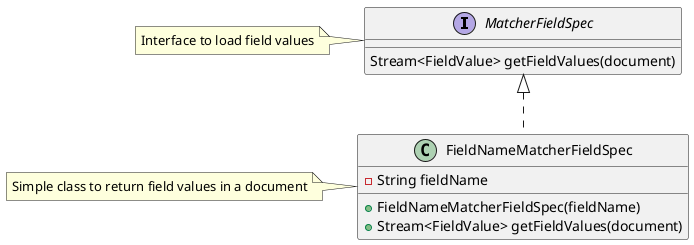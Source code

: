 @startuml

interface MatcherFieldSpec { 
    Stream<FieldValue> getFieldValues(document)
}
note left of MatcherFieldSpec
    Interface to load field values
end note

class FieldNameMatcherFieldSpec implements MatcherFieldSpec {
    - String fieldName
    + FieldNameMatcherFieldSpec(fieldName)
    + Stream<FieldValue> getFieldValues(document)
}
note left of FieldNameMatcherFieldSpec
    Simple class to return field values in a document
end note
@enduml